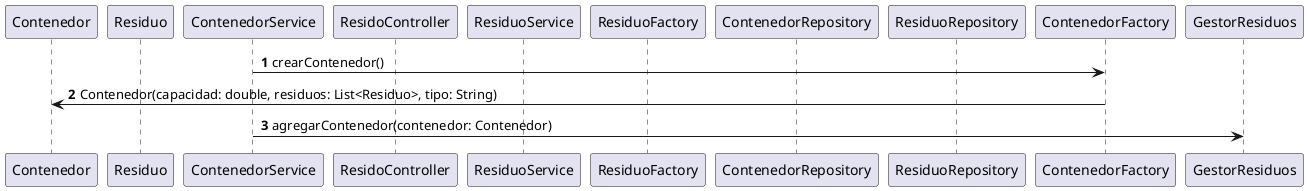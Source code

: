 @startuml
autonumber

participant "Contenedor" as C
participant "Residuo" as R
participant "ContenedorService" as CS
participant "ResidoController" as RC
participant "ResiduoService" as RS
participant "ResiduoFactory" as RF
participant "ContenedorRepository" as CR
participant "ResiduoRepository" as RR
participant "ContenedorFactory" as CF
participant "GestorResiduos" as GR

CS -> CF : crearContenedor()
CF -> C : Contenedor(capacidad: double, residuos: List<Residuo>, tipo: String)
CS -> GR : agregarContenedor(contenedor: Contenedor)





@enduml